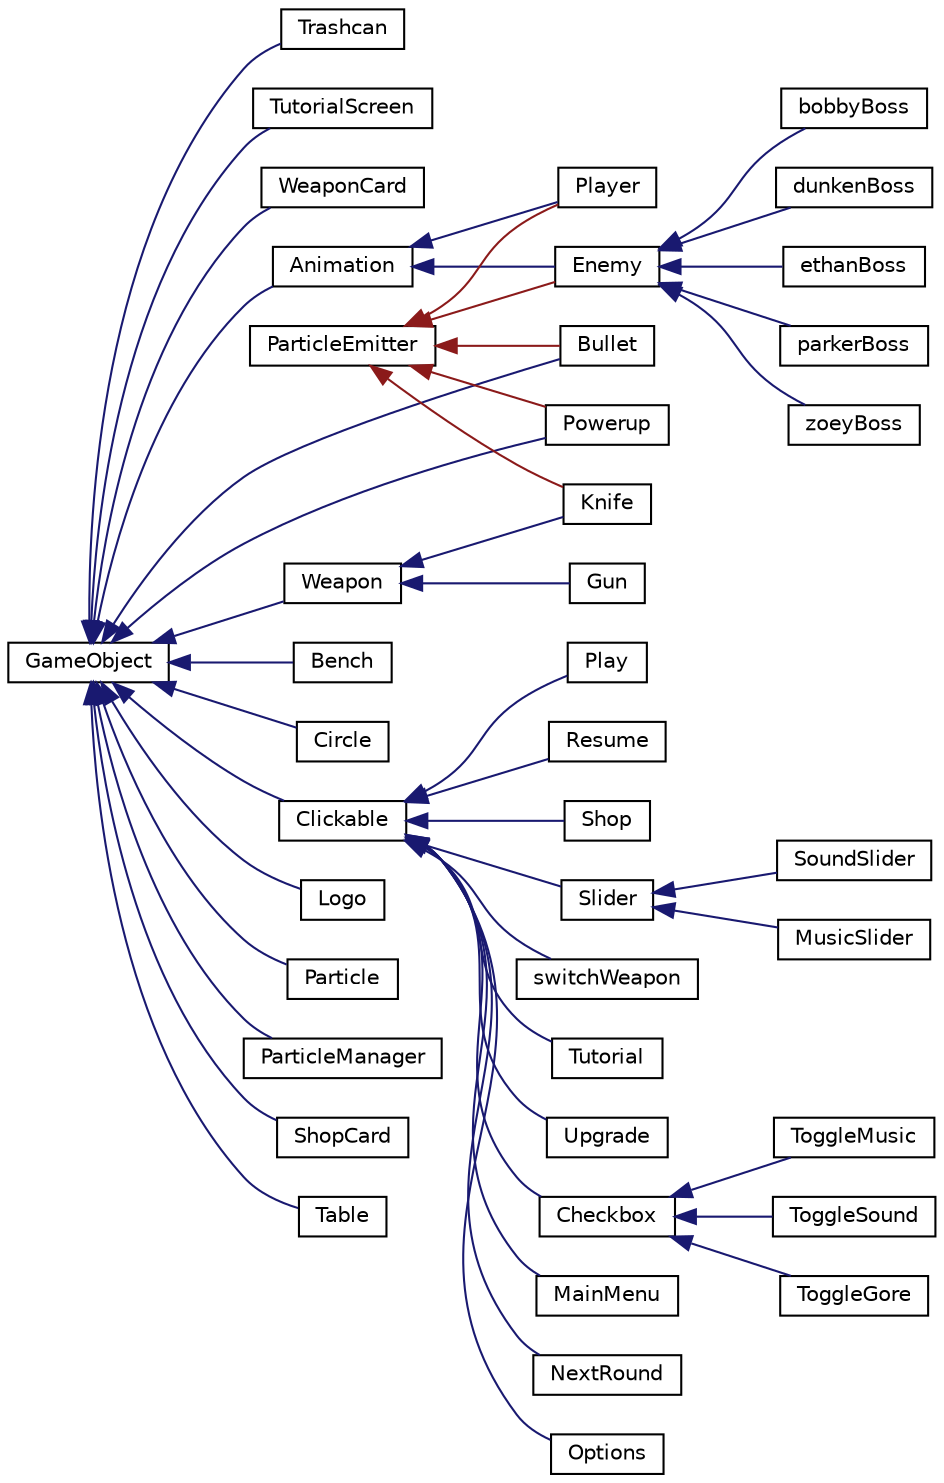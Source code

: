 digraph "Graphical Class Hierarchy"
{
  edge [fontname="Helvetica",fontsize="10",labelfontname="Helvetica",labelfontsize="10"];
  node [fontname="Helvetica",fontsize="10",shape=record];
  rankdir="LR";
  Node1 [label="GameObject",height=0.2,width=0.4,color="black", fillcolor="white", style="filled",URL="$class_game_object.html",tooltip="The game object header file. "];
  Node1 -> Node2 [dir="back",color="midnightblue",fontsize="10",style="solid",fontname="Helvetica"];
  Node2 [label="Animation",height=0.2,width=0.4,color="black", fillcolor="white", style="filled",URL="$class_animation.html"];
  Node2 -> Node3 [dir="back",color="midnightblue",fontsize="10",style="solid",fontname="Helvetica"];
  Node3 [label="Enemy",height=0.2,width=0.4,color="black", fillcolor="white", style="filled",URL="$class_enemy.html",tooltip="The Enemy header file. "];
  Node3 -> Node4 [dir="back",color="midnightblue",fontsize="10",style="solid",fontname="Helvetica"];
  Node4 [label="bobbyBoss",height=0.2,width=0.4,color="black", fillcolor="white", style="filled",URL="$classbobby_boss.html",tooltip="The Bobby Boss header file. "];
  Node3 -> Node5 [dir="back",color="midnightblue",fontsize="10",style="solid",fontname="Helvetica"];
  Node5 [label="dunkenBoss",height=0.2,width=0.4,color="black", fillcolor="white", style="filled",URL="$classdunken_boss.html"];
  Node3 -> Node6 [dir="back",color="midnightblue",fontsize="10",style="solid",fontname="Helvetica"];
  Node6 [label="ethanBoss",height=0.2,width=0.4,color="black", fillcolor="white", style="filled",URL="$classethan_boss.html"];
  Node3 -> Node7 [dir="back",color="midnightblue",fontsize="10",style="solid",fontname="Helvetica"];
  Node7 [label="parkerBoss",height=0.2,width=0.4,color="black", fillcolor="white", style="filled",URL="$classparker_boss.html"];
  Node3 -> Node8 [dir="back",color="midnightblue",fontsize="10",style="solid",fontname="Helvetica"];
  Node8 [label="zoeyBoss",height=0.2,width=0.4,color="black", fillcolor="white", style="filled",URL="$classzoey_boss.html"];
  Node2 -> Node9 [dir="back",color="midnightblue",fontsize="10",style="solid",fontname="Helvetica"];
  Node9 [label="Player",height=0.2,width=0.4,color="black", fillcolor="white", style="filled",URL="$class_player.html"];
  Node1 -> Node10 [dir="back",color="midnightblue",fontsize="10",style="solid",fontname="Helvetica"];
  Node10 [label="Bench",height=0.2,width=0.4,color="black", fillcolor="white", style="filled",URL="$class_bench.html",tooltip="The Bench header file. "];
  Node1 -> Node11 [dir="back",color="midnightblue",fontsize="10",style="solid",fontname="Helvetica"];
  Node11 [label="Bullet",height=0.2,width=0.4,color="black", fillcolor="white", style="filled",URL="$class_bullet.html",tooltip="The Bullet header file. "];
  Node1 -> Node12 [dir="back",color="midnightblue",fontsize="10",style="solid",fontname="Helvetica"];
  Node12 [label="Circle",height=0.2,width=0.4,color="black", fillcolor="white", style="filled",URL="$class_circle.html",tooltip="The Bullet header file. "];
  Node1 -> Node13 [dir="back",color="midnightblue",fontsize="10",style="solid",fontname="Helvetica"];
  Node13 [label="Clickable",height=0.2,width=0.4,color="black", fillcolor="white", style="filled",URL="$class_clickable.html",tooltip="The Clickable header file. "];
  Node13 -> Node14 [dir="back",color="midnightblue",fontsize="10",style="solid",fontname="Helvetica"];
  Node14 [label="Checkbox",height=0.2,width=0.4,color="black", fillcolor="white", style="filled",URL="$class_checkbox.html",tooltip="The Checkbox header file. "];
  Node14 -> Node15 [dir="back",color="midnightblue",fontsize="10",style="solid",fontname="Helvetica"];
  Node15 [label="ToggleGore",height=0.2,width=0.4,color="black", fillcolor="white", style="filled",URL="$class_toggle_gore.html"];
  Node14 -> Node16 [dir="back",color="midnightblue",fontsize="10",style="solid",fontname="Helvetica"];
  Node16 [label="ToggleMusic",height=0.2,width=0.4,color="black", fillcolor="white", style="filled",URL="$class_toggle_music.html"];
  Node14 -> Node17 [dir="back",color="midnightblue",fontsize="10",style="solid",fontname="Helvetica"];
  Node17 [label="ToggleSound",height=0.2,width=0.4,color="black", fillcolor="white", style="filled",URL="$class_toggle_sound.html"];
  Node13 -> Node18 [dir="back",color="midnightblue",fontsize="10",style="solid",fontname="Helvetica"];
  Node18 [label="MainMenu",height=0.2,width=0.4,color="black", fillcolor="white", style="filled",URL="$class_main_menu.html"];
  Node13 -> Node19 [dir="back",color="midnightblue",fontsize="10",style="solid",fontname="Helvetica"];
  Node19 [label="NextRound",height=0.2,width=0.4,color="black", fillcolor="white", style="filled",URL="$class_next_round.html"];
  Node13 -> Node20 [dir="back",color="midnightblue",fontsize="10",style="solid",fontname="Helvetica"];
  Node20 [label="Options",height=0.2,width=0.4,color="black", fillcolor="white", style="filled",URL="$class_options.html"];
  Node13 -> Node21 [dir="back",color="midnightblue",fontsize="10",style="solid",fontname="Helvetica"];
  Node21 [label="Play",height=0.2,width=0.4,color="black", fillcolor="white", style="filled",URL="$class_play.html"];
  Node13 -> Node22 [dir="back",color="midnightblue",fontsize="10",style="solid",fontname="Helvetica"];
  Node22 [label="Resume",height=0.2,width=0.4,color="black", fillcolor="white", style="filled",URL="$class_resume.html"];
  Node13 -> Node23 [dir="back",color="midnightblue",fontsize="10",style="solid",fontname="Helvetica"];
  Node23 [label="Shop",height=0.2,width=0.4,color="black", fillcolor="white", style="filled",URL="$class_shop.html"];
  Node13 -> Node24 [dir="back",color="midnightblue",fontsize="10",style="solid",fontname="Helvetica"];
  Node24 [label="Slider",height=0.2,width=0.4,color="black", fillcolor="white", style="filled",URL="$class_slider.html"];
  Node24 -> Node25 [dir="back",color="midnightblue",fontsize="10",style="solid",fontname="Helvetica"];
  Node25 [label="MusicSlider",height=0.2,width=0.4,color="black", fillcolor="white", style="filled",URL="$class_music_slider.html"];
  Node24 -> Node26 [dir="back",color="midnightblue",fontsize="10",style="solid",fontname="Helvetica"];
  Node26 [label="SoundSlider",height=0.2,width=0.4,color="black", fillcolor="white", style="filled",URL="$class_sound_slider.html"];
  Node13 -> Node27 [dir="back",color="midnightblue",fontsize="10",style="solid",fontname="Helvetica"];
  Node27 [label="switchWeapon",height=0.2,width=0.4,color="black", fillcolor="white", style="filled",URL="$classswitch_weapon.html"];
  Node13 -> Node28 [dir="back",color="midnightblue",fontsize="10",style="solid",fontname="Helvetica"];
  Node28 [label="Tutorial",height=0.2,width=0.4,color="black", fillcolor="white", style="filled",URL="$class_tutorial.html"];
  Node13 -> Node29 [dir="back",color="midnightblue",fontsize="10",style="solid",fontname="Helvetica"];
  Node29 [label="Upgrade",height=0.2,width=0.4,color="black", fillcolor="white", style="filled",URL="$class_upgrade.html"];
  Node1 -> Node30 [dir="back",color="midnightblue",fontsize="10",style="solid",fontname="Helvetica"];
  Node30 [label="Logo",height=0.2,width=0.4,color="black", fillcolor="white", style="filled",URL="$class_logo.html"];
  Node1 -> Node31 [dir="back",color="midnightblue",fontsize="10",style="solid",fontname="Helvetica"];
  Node31 [label="Particle",height=0.2,width=0.4,color="black", fillcolor="white", style="filled",URL="$class_particle.html"];
  Node1 -> Node32 [dir="back",color="midnightblue",fontsize="10",style="solid",fontname="Helvetica"];
  Node32 [label="ParticleManager",height=0.2,width=0.4,color="black", fillcolor="white", style="filled",URL="$class_particle_manager.html"];
  Node1 -> Node33 [dir="back",color="midnightblue",fontsize="10",style="solid",fontname="Helvetica"];
  Node33 [label="Powerup",height=0.2,width=0.4,color="black", fillcolor="white", style="filled",URL="$class_powerup.html"];
  Node1 -> Node34 [dir="back",color="midnightblue",fontsize="10",style="solid",fontname="Helvetica"];
  Node34 [label="ShopCard",height=0.2,width=0.4,color="black", fillcolor="white", style="filled",URL="$class_shop_card.html"];
  Node1 -> Node35 [dir="back",color="midnightblue",fontsize="10",style="solid",fontname="Helvetica"];
  Node35 [label="Table",height=0.2,width=0.4,color="black", fillcolor="white", style="filled",URL="$class_table.html"];
  Node1 -> Node36 [dir="back",color="midnightblue",fontsize="10",style="solid",fontname="Helvetica"];
  Node36 [label="Trashcan",height=0.2,width=0.4,color="black", fillcolor="white", style="filled",URL="$class_trashcan.html",tooltip="The Trashcan header file. "];
  Node1 -> Node37 [dir="back",color="midnightblue",fontsize="10",style="solid",fontname="Helvetica"];
  Node37 [label="TutorialScreen",height=0.2,width=0.4,color="black", fillcolor="white", style="filled",URL="$class_tutorial_screen.html"];
  Node1 -> Node38 [dir="back",color="midnightblue",fontsize="10",style="solid",fontname="Helvetica"];
  Node38 [label="Weapon",height=0.2,width=0.4,color="black", fillcolor="white", style="filled",URL="$class_weapon.html"];
  Node38 -> Node39 [dir="back",color="midnightblue",fontsize="10",style="solid",fontname="Helvetica"];
  Node39 [label="Gun",height=0.2,width=0.4,color="black", fillcolor="white", style="filled",URL="$class_gun.html",tooltip="The Gun header file. "];
  Node38 -> Node40 [dir="back",color="midnightblue",fontsize="10",style="solid",fontname="Helvetica"];
  Node40 [label="Knife",height=0.2,width=0.4,color="black", fillcolor="white", style="filled",URL="$class_knife.html",tooltip="The knife header file. "];
  Node1 -> Node41 [dir="back",color="midnightblue",fontsize="10",style="solid",fontname="Helvetica"];
  Node41 [label="WeaponCard",height=0.2,width=0.4,color="black", fillcolor="white", style="filled",URL="$class_weapon_card.html"];
  Node42 [label="ParticleEmitter",height=0.2,width=0.4,color="black", fillcolor="white", style="filled",URL="$class_particle_emitter.html"];
  Node42 -> Node11 [dir="back",color="firebrick4",fontsize="10",style="solid",fontname="Helvetica"];
  Node42 -> Node3 [dir="back",color="firebrick4",fontsize="10",style="solid",fontname="Helvetica"];
  Node42 -> Node40 [dir="back",color="firebrick4",fontsize="10",style="solid",fontname="Helvetica"];
  Node42 -> Node9 [dir="back",color="firebrick4",fontsize="10",style="solid",fontname="Helvetica"];
  Node42 -> Node33 [dir="back",color="firebrick4",fontsize="10",style="solid",fontname="Helvetica"];
}
